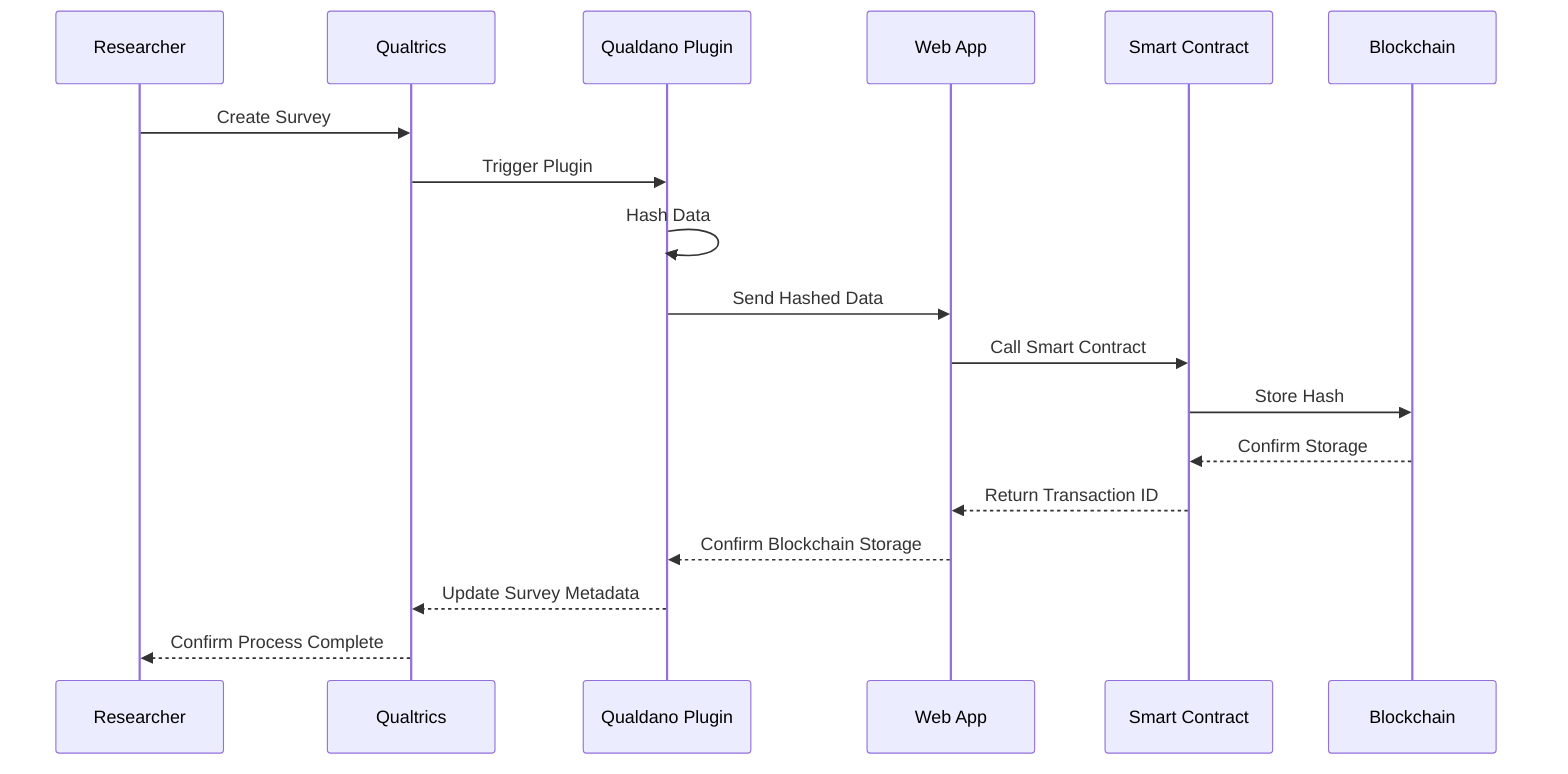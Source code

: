 sequenceDiagram
    participant R as Researcher
    participant Q as Qualtrics
    participant P as Qualdano Plugin
    participant W as Web App
    participant S as Smart Contract
    participant B as Blockchain

    R->>Q: Create Survey
    Q->>P: Trigger Plugin
    P->>P: Hash Data
    P->>W: Send Hashed Data
    W->>S: Call Smart Contract
    S->>B: Store Hash
    B-->>S: Confirm Storage
    S-->>W: Return Transaction ID
    W-->>P: Confirm Blockchain Storage
    P-->>Q: Update Survey Metadata
    Q-->>R: Confirm Process Complete